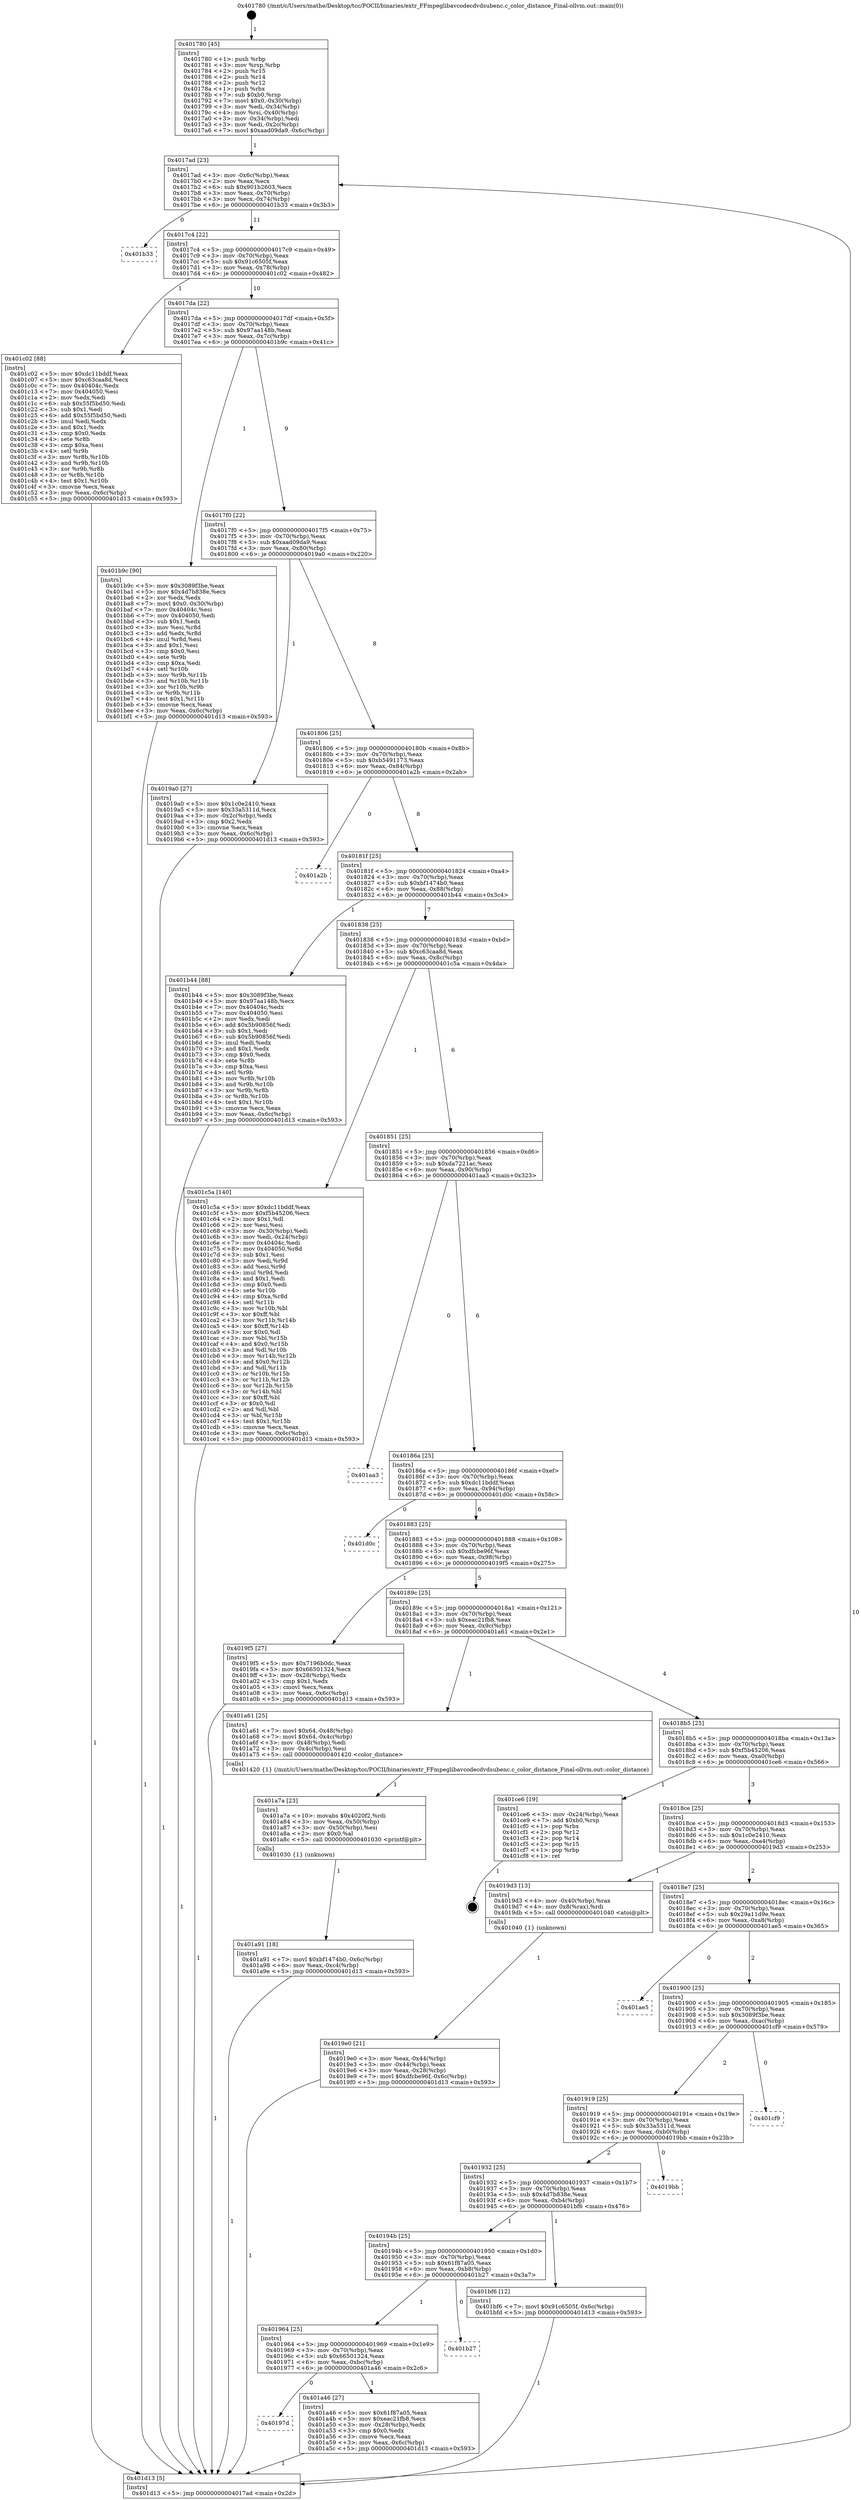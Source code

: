 digraph "0x401780" {
  label = "0x401780 (/mnt/c/Users/mathe/Desktop/tcc/POCII/binaries/extr_FFmpeglibavcodecdvdsubenc.c_color_distance_Final-ollvm.out::main(0))"
  labelloc = "t"
  node[shape=record]

  Entry [label="",width=0.3,height=0.3,shape=circle,fillcolor=black,style=filled]
  "0x4017ad" [label="{
     0x4017ad [23]\l
     | [instrs]\l
     &nbsp;&nbsp;0x4017ad \<+3\>: mov -0x6c(%rbp),%eax\l
     &nbsp;&nbsp;0x4017b0 \<+2\>: mov %eax,%ecx\l
     &nbsp;&nbsp;0x4017b2 \<+6\>: sub $0x901b2603,%ecx\l
     &nbsp;&nbsp;0x4017b8 \<+3\>: mov %eax,-0x70(%rbp)\l
     &nbsp;&nbsp;0x4017bb \<+3\>: mov %ecx,-0x74(%rbp)\l
     &nbsp;&nbsp;0x4017be \<+6\>: je 0000000000401b33 \<main+0x3b3\>\l
  }"]
  "0x401b33" [label="{
     0x401b33\l
  }", style=dashed]
  "0x4017c4" [label="{
     0x4017c4 [22]\l
     | [instrs]\l
     &nbsp;&nbsp;0x4017c4 \<+5\>: jmp 00000000004017c9 \<main+0x49\>\l
     &nbsp;&nbsp;0x4017c9 \<+3\>: mov -0x70(%rbp),%eax\l
     &nbsp;&nbsp;0x4017cc \<+5\>: sub $0x91c6505f,%eax\l
     &nbsp;&nbsp;0x4017d1 \<+3\>: mov %eax,-0x78(%rbp)\l
     &nbsp;&nbsp;0x4017d4 \<+6\>: je 0000000000401c02 \<main+0x482\>\l
  }"]
  Exit [label="",width=0.3,height=0.3,shape=circle,fillcolor=black,style=filled,peripheries=2]
  "0x401c02" [label="{
     0x401c02 [88]\l
     | [instrs]\l
     &nbsp;&nbsp;0x401c02 \<+5\>: mov $0xdc11bddf,%eax\l
     &nbsp;&nbsp;0x401c07 \<+5\>: mov $0xc63caa8d,%ecx\l
     &nbsp;&nbsp;0x401c0c \<+7\>: mov 0x40404c,%edx\l
     &nbsp;&nbsp;0x401c13 \<+7\>: mov 0x404050,%esi\l
     &nbsp;&nbsp;0x401c1a \<+2\>: mov %edx,%edi\l
     &nbsp;&nbsp;0x401c1c \<+6\>: sub $0x55f5bd50,%edi\l
     &nbsp;&nbsp;0x401c22 \<+3\>: sub $0x1,%edi\l
     &nbsp;&nbsp;0x401c25 \<+6\>: add $0x55f5bd50,%edi\l
     &nbsp;&nbsp;0x401c2b \<+3\>: imul %edi,%edx\l
     &nbsp;&nbsp;0x401c2e \<+3\>: and $0x1,%edx\l
     &nbsp;&nbsp;0x401c31 \<+3\>: cmp $0x0,%edx\l
     &nbsp;&nbsp;0x401c34 \<+4\>: sete %r8b\l
     &nbsp;&nbsp;0x401c38 \<+3\>: cmp $0xa,%esi\l
     &nbsp;&nbsp;0x401c3b \<+4\>: setl %r9b\l
     &nbsp;&nbsp;0x401c3f \<+3\>: mov %r8b,%r10b\l
     &nbsp;&nbsp;0x401c42 \<+3\>: and %r9b,%r10b\l
     &nbsp;&nbsp;0x401c45 \<+3\>: xor %r9b,%r8b\l
     &nbsp;&nbsp;0x401c48 \<+3\>: or %r8b,%r10b\l
     &nbsp;&nbsp;0x401c4b \<+4\>: test $0x1,%r10b\l
     &nbsp;&nbsp;0x401c4f \<+3\>: cmovne %ecx,%eax\l
     &nbsp;&nbsp;0x401c52 \<+3\>: mov %eax,-0x6c(%rbp)\l
     &nbsp;&nbsp;0x401c55 \<+5\>: jmp 0000000000401d13 \<main+0x593\>\l
  }"]
  "0x4017da" [label="{
     0x4017da [22]\l
     | [instrs]\l
     &nbsp;&nbsp;0x4017da \<+5\>: jmp 00000000004017df \<main+0x5f\>\l
     &nbsp;&nbsp;0x4017df \<+3\>: mov -0x70(%rbp),%eax\l
     &nbsp;&nbsp;0x4017e2 \<+5\>: sub $0x97aa148b,%eax\l
     &nbsp;&nbsp;0x4017e7 \<+3\>: mov %eax,-0x7c(%rbp)\l
     &nbsp;&nbsp;0x4017ea \<+6\>: je 0000000000401b9c \<main+0x41c\>\l
  }"]
  "0x401a91" [label="{
     0x401a91 [18]\l
     | [instrs]\l
     &nbsp;&nbsp;0x401a91 \<+7\>: movl $0xbf1474b0,-0x6c(%rbp)\l
     &nbsp;&nbsp;0x401a98 \<+6\>: mov %eax,-0xc4(%rbp)\l
     &nbsp;&nbsp;0x401a9e \<+5\>: jmp 0000000000401d13 \<main+0x593\>\l
  }"]
  "0x401b9c" [label="{
     0x401b9c [90]\l
     | [instrs]\l
     &nbsp;&nbsp;0x401b9c \<+5\>: mov $0x3089f3be,%eax\l
     &nbsp;&nbsp;0x401ba1 \<+5\>: mov $0x4d7b838e,%ecx\l
     &nbsp;&nbsp;0x401ba6 \<+2\>: xor %edx,%edx\l
     &nbsp;&nbsp;0x401ba8 \<+7\>: movl $0x0,-0x30(%rbp)\l
     &nbsp;&nbsp;0x401baf \<+7\>: mov 0x40404c,%esi\l
     &nbsp;&nbsp;0x401bb6 \<+7\>: mov 0x404050,%edi\l
     &nbsp;&nbsp;0x401bbd \<+3\>: sub $0x1,%edx\l
     &nbsp;&nbsp;0x401bc0 \<+3\>: mov %esi,%r8d\l
     &nbsp;&nbsp;0x401bc3 \<+3\>: add %edx,%r8d\l
     &nbsp;&nbsp;0x401bc6 \<+4\>: imul %r8d,%esi\l
     &nbsp;&nbsp;0x401bca \<+3\>: and $0x1,%esi\l
     &nbsp;&nbsp;0x401bcd \<+3\>: cmp $0x0,%esi\l
     &nbsp;&nbsp;0x401bd0 \<+4\>: sete %r9b\l
     &nbsp;&nbsp;0x401bd4 \<+3\>: cmp $0xa,%edi\l
     &nbsp;&nbsp;0x401bd7 \<+4\>: setl %r10b\l
     &nbsp;&nbsp;0x401bdb \<+3\>: mov %r9b,%r11b\l
     &nbsp;&nbsp;0x401bde \<+3\>: and %r10b,%r11b\l
     &nbsp;&nbsp;0x401be1 \<+3\>: xor %r10b,%r9b\l
     &nbsp;&nbsp;0x401be4 \<+3\>: or %r9b,%r11b\l
     &nbsp;&nbsp;0x401be7 \<+4\>: test $0x1,%r11b\l
     &nbsp;&nbsp;0x401beb \<+3\>: cmovne %ecx,%eax\l
     &nbsp;&nbsp;0x401bee \<+3\>: mov %eax,-0x6c(%rbp)\l
     &nbsp;&nbsp;0x401bf1 \<+5\>: jmp 0000000000401d13 \<main+0x593\>\l
  }"]
  "0x4017f0" [label="{
     0x4017f0 [22]\l
     | [instrs]\l
     &nbsp;&nbsp;0x4017f0 \<+5\>: jmp 00000000004017f5 \<main+0x75\>\l
     &nbsp;&nbsp;0x4017f5 \<+3\>: mov -0x70(%rbp),%eax\l
     &nbsp;&nbsp;0x4017f8 \<+5\>: sub $0xaad09da9,%eax\l
     &nbsp;&nbsp;0x4017fd \<+3\>: mov %eax,-0x80(%rbp)\l
     &nbsp;&nbsp;0x401800 \<+6\>: je 00000000004019a0 \<main+0x220\>\l
  }"]
  "0x401a7a" [label="{
     0x401a7a [23]\l
     | [instrs]\l
     &nbsp;&nbsp;0x401a7a \<+10\>: movabs $0x4020f2,%rdi\l
     &nbsp;&nbsp;0x401a84 \<+3\>: mov %eax,-0x50(%rbp)\l
     &nbsp;&nbsp;0x401a87 \<+3\>: mov -0x50(%rbp),%esi\l
     &nbsp;&nbsp;0x401a8a \<+2\>: mov $0x0,%al\l
     &nbsp;&nbsp;0x401a8c \<+5\>: call 0000000000401030 \<printf@plt\>\l
     | [calls]\l
     &nbsp;&nbsp;0x401030 \{1\} (unknown)\l
  }"]
  "0x4019a0" [label="{
     0x4019a0 [27]\l
     | [instrs]\l
     &nbsp;&nbsp;0x4019a0 \<+5\>: mov $0x1c0e2410,%eax\l
     &nbsp;&nbsp;0x4019a5 \<+5\>: mov $0x33a5311d,%ecx\l
     &nbsp;&nbsp;0x4019aa \<+3\>: mov -0x2c(%rbp),%edx\l
     &nbsp;&nbsp;0x4019ad \<+3\>: cmp $0x2,%edx\l
     &nbsp;&nbsp;0x4019b0 \<+3\>: cmovne %ecx,%eax\l
     &nbsp;&nbsp;0x4019b3 \<+3\>: mov %eax,-0x6c(%rbp)\l
     &nbsp;&nbsp;0x4019b6 \<+5\>: jmp 0000000000401d13 \<main+0x593\>\l
  }"]
  "0x401806" [label="{
     0x401806 [25]\l
     | [instrs]\l
     &nbsp;&nbsp;0x401806 \<+5\>: jmp 000000000040180b \<main+0x8b\>\l
     &nbsp;&nbsp;0x40180b \<+3\>: mov -0x70(%rbp),%eax\l
     &nbsp;&nbsp;0x40180e \<+5\>: sub $0xb5491173,%eax\l
     &nbsp;&nbsp;0x401813 \<+6\>: mov %eax,-0x84(%rbp)\l
     &nbsp;&nbsp;0x401819 \<+6\>: je 0000000000401a2b \<main+0x2ab\>\l
  }"]
  "0x401d13" [label="{
     0x401d13 [5]\l
     | [instrs]\l
     &nbsp;&nbsp;0x401d13 \<+5\>: jmp 00000000004017ad \<main+0x2d\>\l
  }"]
  "0x401780" [label="{
     0x401780 [45]\l
     | [instrs]\l
     &nbsp;&nbsp;0x401780 \<+1\>: push %rbp\l
     &nbsp;&nbsp;0x401781 \<+3\>: mov %rsp,%rbp\l
     &nbsp;&nbsp;0x401784 \<+2\>: push %r15\l
     &nbsp;&nbsp;0x401786 \<+2\>: push %r14\l
     &nbsp;&nbsp;0x401788 \<+2\>: push %r12\l
     &nbsp;&nbsp;0x40178a \<+1\>: push %rbx\l
     &nbsp;&nbsp;0x40178b \<+7\>: sub $0xb0,%rsp\l
     &nbsp;&nbsp;0x401792 \<+7\>: movl $0x0,-0x30(%rbp)\l
     &nbsp;&nbsp;0x401799 \<+3\>: mov %edi,-0x34(%rbp)\l
     &nbsp;&nbsp;0x40179c \<+4\>: mov %rsi,-0x40(%rbp)\l
     &nbsp;&nbsp;0x4017a0 \<+3\>: mov -0x34(%rbp),%edi\l
     &nbsp;&nbsp;0x4017a3 \<+3\>: mov %edi,-0x2c(%rbp)\l
     &nbsp;&nbsp;0x4017a6 \<+7\>: movl $0xaad09da9,-0x6c(%rbp)\l
  }"]
  "0x40197d" [label="{
     0x40197d\l
  }", style=dashed]
  "0x401a2b" [label="{
     0x401a2b\l
  }", style=dashed]
  "0x40181f" [label="{
     0x40181f [25]\l
     | [instrs]\l
     &nbsp;&nbsp;0x40181f \<+5\>: jmp 0000000000401824 \<main+0xa4\>\l
     &nbsp;&nbsp;0x401824 \<+3\>: mov -0x70(%rbp),%eax\l
     &nbsp;&nbsp;0x401827 \<+5\>: sub $0xbf1474b0,%eax\l
     &nbsp;&nbsp;0x40182c \<+6\>: mov %eax,-0x88(%rbp)\l
     &nbsp;&nbsp;0x401832 \<+6\>: je 0000000000401b44 \<main+0x3c4\>\l
  }"]
  "0x401a46" [label="{
     0x401a46 [27]\l
     | [instrs]\l
     &nbsp;&nbsp;0x401a46 \<+5\>: mov $0x61f87a05,%eax\l
     &nbsp;&nbsp;0x401a4b \<+5\>: mov $0xeac21fb8,%ecx\l
     &nbsp;&nbsp;0x401a50 \<+3\>: mov -0x28(%rbp),%edx\l
     &nbsp;&nbsp;0x401a53 \<+3\>: cmp $0x0,%edx\l
     &nbsp;&nbsp;0x401a56 \<+3\>: cmove %ecx,%eax\l
     &nbsp;&nbsp;0x401a59 \<+3\>: mov %eax,-0x6c(%rbp)\l
     &nbsp;&nbsp;0x401a5c \<+5\>: jmp 0000000000401d13 \<main+0x593\>\l
  }"]
  "0x401b44" [label="{
     0x401b44 [88]\l
     | [instrs]\l
     &nbsp;&nbsp;0x401b44 \<+5\>: mov $0x3089f3be,%eax\l
     &nbsp;&nbsp;0x401b49 \<+5\>: mov $0x97aa148b,%ecx\l
     &nbsp;&nbsp;0x401b4e \<+7\>: mov 0x40404c,%edx\l
     &nbsp;&nbsp;0x401b55 \<+7\>: mov 0x404050,%esi\l
     &nbsp;&nbsp;0x401b5c \<+2\>: mov %edx,%edi\l
     &nbsp;&nbsp;0x401b5e \<+6\>: add $0x5b90856f,%edi\l
     &nbsp;&nbsp;0x401b64 \<+3\>: sub $0x1,%edi\l
     &nbsp;&nbsp;0x401b67 \<+6\>: sub $0x5b90856f,%edi\l
     &nbsp;&nbsp;0x401b6d \<+3\>: imul %edi,%edx\l
     &nbsp;&nbsp;0x401b70 \<+3\>: and $0x1,%edx\l
     &nbsp;&nbsp;0x401b73 \<+3\>: cmp $0x0,%edx\l
     &nbsp;&nbsp;0x401b76 \<+4\>: sete %r8b\l
     &nbsp;&nbsp;0x401b7a \<+3\>: cmp $0xa,%esi\l
     &nbsp;&nbsp;0x401b7d \<+4\>: setl %r9b\l
     &nbsp;&nbsp;0x401b81 \<+3\>: mov %r8b,%r10b\l
     &nbsp;&nbsp;0x401b84 \<+3\>: and %r9b,%r10b\l
     &nbsp;&nbsp;0x401b87 \<+3\>: xor %r9b,%r8b\l
     &nbsp;&nbsp;0x401b8a \<+3\>: or %r8b,%r10b\l
     &nbsp;&nbsp;0x401b8d \<+4\>: test $0x1,%r10b\l
     &nbsp;&nbsp;0x401b91 \<+3\>: cmovne %ecx,%eax\l
     &nbsp;&nbsp;0x401b94 \<+3\>: mov %eax,-0x6c(%rbp)\l
     &nbsp;&nbsp;0x401b97 \<+5\>: jmp 0000000000401d13 \<main+0x593\>\l
  }"]
  "0x401838" [label="{
     0x401838 [25]\l
     | [instrs]\l
     &nbsp;&nbsp;0x401838 \<+5\>: jmp 000000000040183d \<main+0xbd\>\l
     &nbsp;&nbsp;0x40183d \<+3\>: mov -0x70(%rbp),%eax\l
     &nbsp;&nbsp;0x401840 \<+5\>: sub $0xc63caa8d,%eax\l
     &nbsp;&nbsp;0x401845 \<+6\>: mov %eax,-0x8c(%rbp)\l
     &nbsp;&nbsp;0x40184b \<+6\>: je 0000000000401c5a \<main+0x4da\>\l
  }"]
  "0x401964" [label="{
     0x401964 [25]\l
     | [instrs]\l
     &nbsp;&nbsp;0x401964 \<+5\>: jmp 0000000000401969 \<main+0x1e9\>\l
     &nbsp;&nbsp;0x401969 \<+3\>: mov -0x70(%rbp),%eax\l
     &nbsp;&nbsp;0x40196c \<+5\>: sub $0x66501324,%eax\l
     &nbsp;&nbsp;0x401971 \<+6\>: mov %eax,-0xbc(%rbp)\l
     &nbsp;&nbsp;0x401977 \<+6\>: je 0000000000401a46 \<main+0x2c6\>\l
  }"]
  "0x401c5a" [label="{
     0x401c5a [140]\l
     | [instrs]\l
     &nbsp;&nbsp;0x401c5a \<+5\>: mov $0xdc11bddf,%eax\l
     &nbsp;&nbsp;0x401c5f \<+5\>: mov $0xf5b45206,%ecx\l
     &nbsp;&nbsp;0x401c64 \<+2\>: mov $0x1,%dl\l
     &nbsp;&nbsp;0x401c66 \<+2\>: xor %esi,%esi\l
     &nbsp;&nbsp;0x401c68 \<+3\>: mov -0x30(%rbp),%edi\l
     &nbsp;&nbsp;0x401c6b \<+3\>: mov %edi,-0x24(%rbp)\l
     &nbsp;&nbsp;0x401c6e \<+7\>: mov 0x40404c,%edi\l
     &nbsp;&nbsp;0x401c75 \<+8\>: mov 0x404050,%r8d\l
     &nbsp;&nbsp;0x401c7d \<+3\>: sub $0x1,%esi\l
     &nbsp;&nbsp;0x401c80 \<+3\>: mov %edi,%r9d\l
     &nbsp;&nbsp;0x401c83 \<+3\>: add %esi,%r9d\l
     &nbsp;&nbsp;0x401c86 \<+4\>: imul %r9d,%edi\l
     &nbsp;&nbsp;0x401c8a \<+3\>: and $0x1,%edi\l
     &nbsp;&nbsp;0x401c8d \<+3\>: cmp $0x0,%edi\l
     &nbsp;&nbsp;0x401c90 \<+4\>: sete %r10b\l
     &nbsp;&nbsp;0x401c94 \<+4\>: cmp $0xa,%r8d\l
     &nbsp;&nbsp;0x401c98 \<+4\>: setl %r11b\l
     &nbsp;&nbsp;0x401c9c \<+3\>: mov %r10b,%bl\l
     &nbsp;&nbsp;0x401c9f \<+3\>: xor $0xff,%bl\l
     &nbsp;&nbsp;0x401ca2 \<+3\>: mov %r11b,%r14b\l
     &nbsp;&nbsp;0x401ca5 \<+4\>: xor $0xff,%r14b\l
     &nbsp;&nbsp;0x401ca9 \<+3\>: xor $0x0,%dl\l
     &nbsp;&nbsp;0x401cac \<+3\>: mov %bl,%r15b\l
     &nbsp;&nbsp;0x401caf \<+4\>: and $0x0,%r15b\l
     &nbsp;&nbsp;0x401cb3 \<+3\>: and %dl,%r10b\l
     &nbsp;&nbsp;0x401cb6 \<+3\>: mov %r14b,%r12b\l
     &nbsp;&nbsp;0x401cb9 \<+4\>: and $0x0,%r12b\l
     &nbsp;&nbsp;0x401cbd \<+3\>: and %dl,%r11b\l
     &nbsp;&nbsp;0x401cc0 \<+3\>: or %r10b,%r15b\l
     &nbsp;&nbsp;0x401cc3 \<+3\>: or %r11b,%r12b\l
     &nbsp;&nbsp;0x401cc6 \<+3\>: xor %r12b,%r15b\l
     &nbsp;&nbsp;0x401cc9 \<+3\>: or %r14b,%bl\l
     &nbsp;&nbsp;0x401ccc \<+3\>: xor $0xff,%bl\l
     &nbsp;&nbsp;0x401ccf \<+3\>: or $0x0,%dl\l
     &nbsp;&nbsp;0x401cd2 \<+2\>: and %dl,%bl\l
     &nbsp;&nbsp;0x401cd4 \<+3\>: or %bl,%r15b\l
     &nbsp;&nbsp;0x401cd7 \<+4\>: test $0x1,%r15b\l
     &nbsp;&nbsp;0x401cdb \<+3\>: cmovne %ecx,%eax\l
     &nbsp;&nbsp;0x401cde \<+3\>: mov %eax,-0x6c(%rbp)\l
     &nbsp;&nbsp;0x401ce1 \<+5\>: jmp 0000000000401d13 \<main+0x593\>\l
  }"]
  "0x401851" [label="{
     0x401851 [25]\l
     | [instrs]\l
     &nbsp;&nbsp;0x401851 \<+5\>: jmp 0000000000401856 \<main+0xd6\>\l
     &nbsp;&nbsp;0x401856 \<+3\>: mov -0x70(%rbp),%eax\l
     &nbsp;&nbsp;0x401859 \<+5\>: sub $0xda7221ac,%eax\l
     &nbsp;&nbsp;0x40185e \<+6\>: mov %eax,-0x90(%rbp)\l
     &nbsp;&nbsp;0x401864 \<+6\>: je 0000000000401aa3 \<main+0x323\>\l
  }"]
  "0x401b27" [label="{
     0x401b27\l
  }", style=dashed]
  "0x401aa3" [label="{
     0x401aa3\l
  }", style=dashed]
  "0x40186a" [label="{
     0x40186a [25]\l
     | [instrs]\l
     &nbsp;&nbsp;0x40186a \<+5\>: jmp 000000000040186f \<main+0xef\>\l
     &nbsp;&nbsp;0x40186f \<+3\>: mov -0x70(%rbp),%eax\l
     &nbsp;&nbsp;0x401872 \<+5\>: sub $0xdc11bddf,%eax\l
     &nbsp;&nbsp;0x401877 \<+6\>: mov %eax,-0x94(%rbp)\l
     &nbsp;&nbsp;0x40187d \<+6\>: je 0000000000401d0c \<main+0x58c\>\l
  }"]
  "0x40194b" [label="{
     0x40194b [25]\l
     | [instrs]\l
     &nbsp;&nbsp;0x40194b \<+5\>: jmp 0000000000401950 \<main+0x1d0\>\l
     &nbsp;&nbsp;0x401950 \<+3\>: mov -0x70(%rbp),%eax\l
     &nbsp;&nbsp;0x401953 \<+5\>: sub $0x61f87a05,%eax\l
     &nbsp;&nbsp;0x401958 \<+6\>: mov %eax,-0xb8(%rbp)\l
     &nbsp;&nbsp;0x40195e \<+6\>: je 0000000000401b27 \<main+0x3a7\>\l
  }"]
  "0x401d0c" [label="{
     0x401d0c\l
  }", style=dashed]
  "0x401883" [label="{
     0x401883 [25]\l
     | [instrs]\l
     &nbsp;&nbsp;0x401883 \<+5\>: jmp 0000000000401888 \<main+0x108\>\l
     &nbsp;&nbsp;0x401888 \<+3\>: mov -0x70(%rbp),%eax\l
     &nbsp;&nbsp;0x40188b \<+5\>: sub $0xdfcbe96f,%eax\l
     &nbsp;&nbsp;0x401890 \<+6\>: mov %eax,-0x98(%rbp)\l
     &nbsp;&nbsp;0x401896 \<+6\>: je 00000000004019f5 \<main+0x275\>\l
  }"]
  "0x401bf6" [label="{
     0x401bf6 [12]\l
     | [instrs]\l
     &nbsp;&nbsp;0x401bf6 \<+7\>: movl $0x91c6505f,-0x6c(%rbp)\l
     &nbsp;&nbsp;0x401bfd \<+5\>: jmp 0000000000401d13 \<main+0x593\>\l
  }"]
  "0x4019f5" [label="{
     0x4019f5 [27]\l
     | [instrs]\l
     &nbsp;&nbsp;0x4019f5 \<+5\>: mov $0x7196b0dc,%eax\l
     &nbsp;&nbsp;0x4019fa \<+5\>: mov $0x66501324,%ecx\l
     &nbsp;&nbsp;0x4019ff \<+3\>: mov -0x28(%rbp),%edx\l
     &nbsp;&nbsp;0x401a02 \<+3\>: cmp $0x1,%edx\l
     &nbsp;&nbsp;0x401a05 \<+3\>: cmovl %ecx,%eax\l
     &nbsp;&nbsp;0x401a08 \<+3\>: mov %eax,-0x6c(%rbp)\l
     &nbsp;&nbsp;0x401a0b \<+5\>: jmp 0000000000401d13 \<main+0x593\>\l
  }"]
  "0x40189c" [label="{
     0x40189c [25]\l
     | [instrs]\l
     &nbsp;&nbsp;0x40189c \<+5\>: jmp 00000000004018a1 \<main+0x121\>\l
     &nbsp;&nbsp;0x4018a1 \<+3\>: mov -0x70(%rbp),%eax\l
     &nbsp;&nbsp;0x4018a4 \<+5\>: sub $0xeac21fb8,%eax\l
     &nbsp;&nbsp;0x4018a9 \<+6\>: mov %eax,-0x9c(%rbp)\l
     &nbsp;&nbsp;0x4018af \<+6\>: je 0000000000401a61 \<main+0x2e1\>\l
  }"]
  "0x401932" [label="{
     0x401932 [25]\l
     | [instrs]\l
     &nbsp;&nbsp;0x401932 \<+5\>: jmp 0000000000401937 \<main+0x1b7\>\l
     &nbsp;&nbsp;0x401937 \<+3\>: mov -0x70(%rbp),%eax\l
     &nbsp;&nbsp;0x40193a \<+5\>: sub $0x4d7b838e,%eax\l
     &nbsp;&nbsp;0x40193f \<+6\>: mov %eax,-0xb4(%rbp)\l
     &nbsp;&nbsp;0x401945 \<+6\>: je 0000000000401bf6 \<main+0x476\>\l
  }"]
  "0x401a61" [label="{
     0x401a61 [25]\l
     | [instrs]\l
     &nbsp;&nbsp;0x401a61 \<+7\>: movl $0x64,-0x48(%rbp)\l
     &nbsp;&nbsp;0x401a68 \<+7\>: movl $0x64,-0x4c(%rbp)\l
     &nbsp;&nbsp;0x401a6f \<+3\>: mov -0x48(%rbp),%edi\l
     &nbsp;&nbsp;0x401a72 \<+3\>: mov -0x4c(%rbp),%esi\l
     &nbsp;&nbsp;0x401a75 \<+5\>: call 0000000000401420 \<color_distance\>\l
     | [calls]\l
     &nbsp;&nbsp;0x401420 \{1\} (/mnt/c/Users/mathe/Desktop/tcc/POCII/binaries/extr_FFmpeglibavcodecdvdsubenc.c_color_distance_Final-ollvm.out::color_distance)\l
  }"]
  "0x4018b5" [label="{
     0x4018b5 [25]\l
     | [instrs]\l
     &nbsp;&nbsp;0x4018b5 \<+5\>: jmp 00000000004018ba \<main+0x13a\>\l
     &nbsp;&nbsp;0x4018ba \<+3\>: mov -0x70(%rbp),%eax\l
     &nbsp;&nbsp;0x4018bd \<+5\>: sub $0xf5b45206,%eax\l
     &nbsp;&nbsp;0x4018c2 \<+6\>: mov %eax,-0xa0(%rbp)\l
     &nbsp;&nbsp;0x4018c8 \<+6\>: je 0000000000401ce6 \<main+0x566\>\l
  }"]
  "0x4019bb" [label="{
     0x4019bb\l
  }", style=dashed]
  "0x401ce6" [label="{
     0x401ce6 [19]\l
     | [instrs]\l
     &nbsp;&nbsp;0x401ce6 \<+3\>: mov -0x24(%rbp),%eax\l
     &nbsp;&nbsp;0x401ce9 \<+7\>: add $0xb0,%rsp\l
     &nbsp;&nbsp;0x401cf0 \<+1\>: pop %rbx\l
     &nbsp;&nbsp;0x401cf1 \<+2\>: pop %r12\l
     &nbsp;&nbsp;0x401cf3 \<+2\>: pop %r14\l
     &nbsp;&nbsp;0x401cf5 \<+2\>: pop %r15\l
     &nbsp;&nbsp;0x401cf7 \<+1\>: pop %rbp\l
     &nbsp;&nbsp;0x401cf8 \<+1\>: ret\l
  }"]
  "0x4018ce" [label="{
     0x4018ce [25]\l
     | [instrs]\l
     &nbsp;&nbsp;0x4018ce \<+5\>: jmp 00000000004018d3 \<main+0x153\>\l
     &nbsp;&nbsp;0x4018d3 \<+3\>: mov -0x70(%rbp),%eax\l
     &nbsp;&nbsp;0x4018d6 \<+5\>: sub $0x1c0e2410,%eax\l
     &nbsp;&nbsp;0x4018db \<+6\>: mov %eax,-0xa4(%rbp)\l
     &nbsp;&nbsp;0x4018e1 \<+6\>: je 00000000004019d3 \<main+0x253\>\l
  }"]
  "0x401919" [label="{
     0x401919 [25]\l
     | [instrs]\l
     &nbsp;&nbsp;0x401919 \<+5\>: jmp 000000000040191e \<main+0x19e\>\l
     &nbsp;&nbsp;0x40191e \<+3\>: mov -0x70(%rbp),%eax\l
     &nbsp;&nbsp;0x401921 \<+5\>: sub $0x33a5311d,%eax\l
     &nbsp;&nbsp;0x401926 \<+6\>: mov %eax,-0xb0(%rbp)\l
     &nbsp;&nbsp;0x40192c \<+6\>: je 00000000004019bb \<main+0x23b\>\l
  }"]
  "0x4019d3" [label="{
     0x4019d3 [13]\l
     | [instrs]\l
     &nbsp;&nbsp;0x4019d3 \<+4\>: mov -0x40(%rbp),%rax\l
     &nbsp;&nbsp;0x4019d7 \<+4\>: mov 0x8(%rax),%rdi\l
     &nbsp;&nbsp;0x4019db \<+5\>: call 0000000000401040 \<atoi@plt\>\l
     | [calls]\l
     &nbsp;&nbsp;0x401040 \{1\} (unknown)\l
  }"]
  "0x4018e7" [label="{
     0x4018e7 [25]\l
     | [instrs]\l
     &nbsp;&nbsp;0x4018e7 \<+5\>: jmp 00000000004018ec \<main+0x16c\>\l
     &nbsp;&nbsp;0x4018ec \<+3\>: mov -0x70(%rbp),%eax\l
     &nbsp;&nbsp;0x4018ef \<+5\>: sub $0x29a11d9e,%eax\l
     &nbsp;&nbsp;0x4018f4 \<+6\>: mov %eax,-0xa8(%rbp)\l
     &nbsp;&nbsp;0x4018fa \<+6\>: je 0000000000401ae5 \<main+0x365\>\l
  }"]
  "0x4019e0" [label="{
     0x4019e0 [21]\l
     | [instrs]\l
     &nbsp;&nbsp;0x4019e0 \<+3\>: mov %eax,-0x44(%rbp)\l
     &nbsp;&nbsp;0x4019e3 \<+3\>: mov -0x44(%rbp),%eax\l
     &nbsp;&nbsp;0x4019e6 \<+3\>: mov %eax,-0x28(%rbp)\l
     &nbsp;&nbsp;0x4019e9 \<+7\>: movl $0xdfcbe96f,-0x6c(%rbp)\l
     &nbsp;&nbsp;0x4019f0 \<+5\>: jmp 0000000000401d13 \<main+0x593\>\l
  }"]
  "0x401cf9" [label="{
     0x401cf9\l
  }", style=dashed]
  "0x401ae5" [label="{
     0x401ae5\l
  }", style=dashed]
  "0x401900" [label="{
     0x401900 [25]\l
     | [instrs]\l
     &nbsp;&nbsp;0x401900 \<+5\>: jmp 0000000000401905 \<main+0x185\>\l
     &nbsp;&nbsp;0x401905 \<+3\>: mov -0x70(%rbp),%eax\l
     &nbsp;&nbsp;0x401908 \<+5\>: sub $0x3089f3be,%eax\l
     &nbsp;&nbsp;0x40190d \<+6\>: mov %eax,-0xac(%rbp)\l
     &nbsp;&nbsp;0x401913 \<+6\>: je 0000000000401cf9 \<main+0x579\>\l
  }"]
  Entry -> "0x401780" [label=" 1"]
  "0x4017ad" -> "0x401b33" [label=" 0"]
  "0x4017ad" -> "0x4017c4" [label=" 11"]
  "0x401ce6" -> Exit [label=" 1"]
  "0x4017c4" -> "0x401c02" [label=" 1"]
  "0x4017c4" -> "0x4017da" [label=" 10"]
  "0x401c5a" -> "0x401d13" [label=" 1"]
  "0x4017da" -> "0x401b9c" [label=" 1"]
  "0x4017da" -> "0x4017f0" [label=" 9"]
  "0x401c02" -> "0x401d13" [label=" 1"]
  "0x4017f0" -> "0x4019a0" [label=" 1"]
  "0x4017f0" -> "0x401806" [label=" 8"]
  "0x4019a0" -> "0x401d13" [label=" 1"]
  "0x401780" -> "0x4017ad" [label=" 1"]
  "0x401d13" -> "0x4017ad" [label=" 10"]
  "0x401bf6" -> "0x401d13" [label=" 1"]
  "0x401806" -> "0x401a2b" [label=" 0"]
  "0x401806" -> "0x40181f" [label=" 8"]
  "0x401b9c" -> "0x401d13" [label=" 1"]
  "0x40181f" -> "0x401b44" [label=" 1"]
  "0x40181f" -> "0x401838" [label=" 7"]
  "0x401b44" -> "0x401d13" [label=" 1"]
  "0x401838" -> "0x401c5a" [label=" 1"]
  "0x401838" -> "0x401851" [label=" 6"]
  "0x401a7a" -> "0x401a91" [label=" 1"]
  "0x401851" -> "0x401aa3" [label=" 0"]
  "0x401851" -> "0x40186a" [label=" 6"]
  "0x401a61" -> "0x401a7a" [label=" 1"]
  "0x40186a" -> "0x401d0c" [label=" 0"]
  "0x40186a" -> "0x401883" [label=" 6"]
  "0x401964" -> "0x40197d" [label=" 0"]
  "0x401883" -> "0x4019f5" [label=" 1"]
  "0x401883" -> "0x40189c" [label=" 5"]
  "0x401964" -> "0x401a46" [label=" 1"]
  "0x40189c" -> "0x401a61" [label=" 1"]
  "0x40189c" -> "0x4018b5" [label=" 4"]
  "0x40194b" -> "0x401964" [label=" 1"]
  "0x4018b5" -> "0x401ce6" [label=" 1"]
  "0x4018b5" -> "0x4018ce" [label=" 3"]
  "0x40194b" -> "0x401b27" [label=" 0"]
  "0x4018ce" -> "0x4019d3" [label=" 1"]
  "0x4018ce" -> "0x4018e7" [label=" 2"]
  "0x4019d3" -> "0x4019e0" [label=" 1"]
  "0x4019e0" -> "0x401d13" [label=" 1"]
  "0x4019f5" -> "0x401d13" [label=" 1"]
  "0x401932" -> "0x40194b" [label=" 1"]
  "0x4018e7" -> "0x401ae5" [label=" 0"]
  "0x4018e7" -> "0x401900" [label=" 2"]
  "0x401932" -> "0x401bf6" [label=" 1"]
  "0x401900" -> "0x401cf9" [label=" 0"]
  "0x401900" -> "0x401919" [label=" 2"]
  "0x401a46" -> "0x401d13" [label=" 1"]
  "0x401919" -> "0x4019bb" [label=" 0"]
  "0x401919" -> "0x401932" [label=" 2"]
  "0x401a91" -> "0x401d13" [label=" 1"]
}
